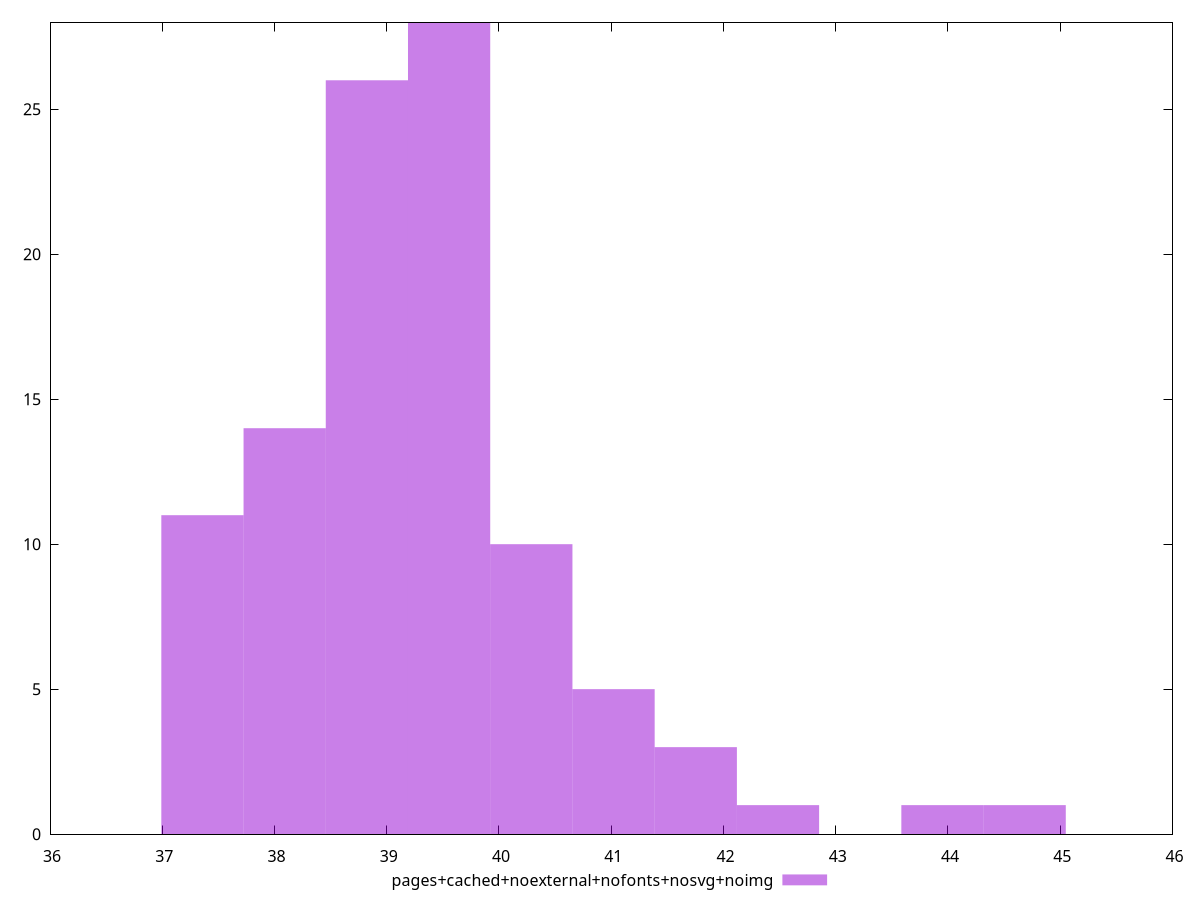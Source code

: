 $_pagesCachedNoexternalNofontsNosvgNoimg <<EOF
38.82300912864522 26
38.09049952244436 14
39.55551873484607 28
37.35798991624351 11
40.288028341046925 10
43.95057637205119 1
41.020537947247774 5
42.48555715964948 1
44.683085978252045 1
41.75304755344863 3
EOF
set key outside below
set terminal pngcairo
set output "report_00005_2020-11-02T22-26-11.212Z/bootup-time/pages+cached+noexternal+nofonts+nosvg+noimg//raw_hist.png"
set yrange [0:28]
set boxwidth 0.7325096062008531
set style fill transparent solid 0.5 noborder
plot $_pagesCachedNoexternalNofontsNosvgNoimg title "pages+cached+noexternal+nofonts+nosvg+noimg" with boxes ,